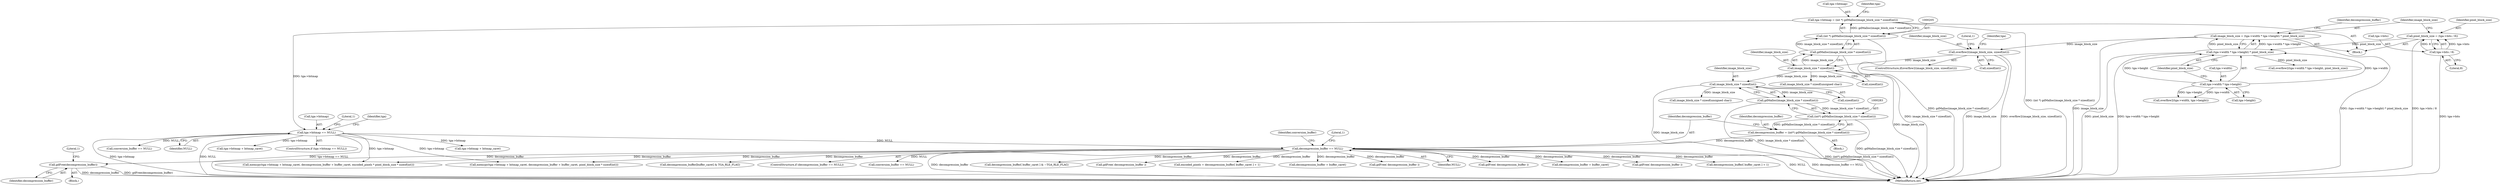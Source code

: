 digraph "0_libgd_fb0e0cce0b9f25389ab56604c3547351617e1415@pointer" {
"1000331" [label="(Call,gdFree(decompression_buffer))"];
"1000290" [label="(Call,decompression_buffer == NULL)"];
"1000280" [label="(Call,decompression_buffer = (int*) gdMalloc(image_block_size * sizeof(int)))"];
"1000282" [label="(Call,(int*) gdMalloc(image_block_size * sizeof(int)))"];
"1000284" [label="(Call,gdMalloc(image_block_size * sizeof(int)))"];
"1000285" [label="(Call,image_block_size * sizeof(int))"];
"1000207" [label="(Call,image_block_size * sizeof(int))"];
"1000177" [label="(Call,overflow2(image_block_size, sizeof(int)))"];
"1000117" [label="(Call,image_block_size = (tga->width * tga->height) * pixel_block_size)"];
"1000119" [label="(Call,(tga->width * tga->height) * pixel_block_size)"];
"1000120" [label="(Call,tga->width * tga->height)"];
"1000109" [label="(Call,pixel_block_size = (tga->bits / 8))"];
"1000111" [label="(Call,tga->bits / 8)"];
"1000212" [label="(Call,tga->bitmap == NULL)"];
"1000200" [label="(Call,tga->bitmap = (int *) gdMalloc(image_block_size * sizeof(int)))"];
"1000204" [label="(Call,(int *) gdMalloc(image_block_size * sizeof(int)))"];
"1000206" [label="(Call,gdMalloc(image_block_size * sizeof(int)))"];
"1000109" [label="(Call,pixel_block_size = (tga->bits / 8))"];
"1000151" [label="(Call,overflow2(tga->width, tga->height))"];
"1000296" [label="(Literal,1)"];
"1000410" [label="(Call,tga->bitmap + bitmap_caret)"];
"1000331" [label="(Call,gdFree(decompression_buffer))"];
"1000117" [label="(Call,image_block_size = (tga->width * tga->height) * pixel_block_size)"];
"1000236" [label="(Call,conversion_buffer == NULL)"];
"1000365" [label="(Call,decompression_buffer[buffer_caret] & TGA_RLE_FLAG)"];
"1000222" [label="(Identifier,tga)"];
"1000118" [label="(Identifier,image_block_size)"];
"1000208" [label="(Identifier,image_block_size)"];
"1000289" [label="(ControlStructure,if (decompression_buffer == NULL))"];
"1000307" [label="(Call,conversion_buffer == NULL)"];
"1000409" [label="(Call,memcpy(tga->bitmap + bitmap_caret, decompression_buffer + buffer_caret, pixel_block_size * sizeof(int)))"];
"1000184" [label="(Literal,1)"];
"1000176" [label="(ControlStructure,if(overflow2(image_block_size, sizeof(int))))"];
"1000298" [label="(Identifier,conversion_buffer)"];
"1000119" [label="(Call,(tga->width * tga->height) * pixel_block_size)"];
"1000206" [label="(Call,gdMalloc(image_block_size * sizeof(int)))"];
"1000375" [label="(Call,decompression_buffer[ buffer_caret ] & ~TGA_RLE_FLAG)"];
"1000231" [label="(Call,image_block_size * sizeof(unsigned char))"];
"1000216" [label="(Identifier,NULL)"];
"1000480" [label="(Call,gdFree( decompression_buffer ))"];
"1000177" [label="(Call,overflow2(image_block_size, sizeof(int)))"];
"1000121" [label="(Call,tga->width)"];
"1000110" [label="(Identifier,pixel_block_size)"];
"1000487" [label="(MethodReturn,int)"];
"1000282" [label="(Call,(int*) gdMalloc(image_block_size * sizeof(int)))"];
"1000430" [label="(Call,encoded_pixels = decompression_buffer[ buffer_caret ] + 1)"];
"1000285" [label="(Call,image_block_size * sizeof(int))"];
"1000120" [label="(Call,tga->width * tga->height)"];
"1000213" [label="(Call,tga->bitmap)"];
"1000130" [label="(Identifier,decompression_buffer)"];
"1000280" [label="(Call,decompression_buffer = (int*) gdMalloc(image_block_size * sizeof(int)))"];
"1000111" [label="(Call,tga->bits / 8)"];
"1000112" [label="(Call,tga->bits)"];
"1000461" [label="(Call,decompression_buffer + buffer_caret)"];
"1000281" [label="(Identifier,decompression_buffer)"];
"1000107" [label="(Block,)"];
"1000204" [label="(Call,(int *) gdMalloc(image_block_size * sizeof(int)))"];
"1000313" [label="(Call,gdFree( decompression_buffer ))"];
"1000292" [label="(Identifier,NULL)"];
"1000448" [label="(Call,gdFree( decompression_buffer ))"];
"1000415" [label="(Call,decompression_buffer + buffer_caret)"];
"1000284" [label="(Call,gdMalloc(image_block_size * sizeof(int)))"];
"1000212" [label="(Call,tga->bitmap == NULL)"];
"1000287" [label="(Call,sizeof(int))"];
"1000200" [label="(Call,tga->bitmap = (int *) gdMalloc(image_block_size * sizeof(int)))"];
"1000335" [label="(Literal,1)"];
"1000209" [label="(Call,sizeof(int))"];
"1000189" [label="(Identifier,tga)"];
"1000207" [label="(Call,image_block_size * sizeof(int))"];
"1000302" [label="(Call,image_block_size * sizeof(unsigned char))"];
"1000179" [label="(Call,sizeof(int))"];
"1000328" [label="(Block,)"];
"1000455" [label="(Call,memcpy(tga->bitmap + bitmap_caret, decompression_buffer + buffer_caret, encoded_pixels * pixel_block_size * sizeof(int)))"];
"1000332" [label="(Identifier,decompression_buffer)"];
"1000392" [label="(Call,gdFree( decompression_buffer ))"];
"1000432" [label="(Call,decompression_buffer[ buffer_caret ] + 1)"];
"1000178" [label="(Identifier,image_block_size)"];
"1000456" [label="(Call,tga->bitmap + bitmap_caret)"];
"1000291" [label="(Identifier,decompression_buffer)"];
"1000286" [label="(Identifier,image_block_size)"];
"1000124" [label="(Call,tga->height)"];
"1000115" [label="(Literal,8)"];
"1000127" [label="(Identifier,pixel_block_size)"];
"1000290" [label="(Call,decompression_buffer == NULL)"];
"1000224" [label="(Block,)"];
"1000219" [label="(Literal,1)"];
"1000201" [label="(Call,tga->bitmap)"];
"1000163" [label="(Call,overflow2(tga->width * tga->height, pixel_block_size))"];
"1000211" [label="(ControlStructure,if (tga->bitmap == NULL))"];
"1000214" [label="(Identifier,tga)"];
"1000331" -> "1000328"  [label="AST: "];
"1000331" -> "1000332"  [label="CFG: "];
"1000332" -> "1000331"  [label="AST: "];
"1000335" -> "1000331"  [label="CFG: "];
"1000331" -> "1000487"  [label="DDG: gdFree(decompression_buffer)"];
"1000331" -> "1000487"  [label="DDG: decompression_buffer"];
"1000290" -> "1000331"  [label="DDG: decompression_buffer"];
"1000290" -> "1000289"  [label="AST: "];
"1000290" -> "1000292"  [label="CFG: "];
"1000291" -> "1000290"  [label="AST: "];
"1000292" -> "1000290"  [label="AST: "];
"1000296" -> "1000290"  [label="CFG: "];
"1000298" -> "1000290"  [label="CFG: "];
"1000290" -> "1000487"  [label="DDG: decompression_buffer"];
"1000290" -> "1000487"  [label="DDG: NULL"];
"1000290" -> "1000487"  [label="DDG: decompression_buffer == NULL"];
"1000280" -> "1000290"  [label="DDG: decompression_buffer"];
"1000212" -> "1000290"  [label="DDG: NULL"];
"1000290" -> "1000307"  [label="DDG: NULL"];
"1000290" -> "1000313"  [label="DDG: decompression_buffer"];
"1000290" -> "1000365"  [label="DDG: decompression_buffer"];
"1000290" -> "1000375"  [label="DDG: decompression_buffer"];
"1000290" -> "1000392"  [label="DDG: decompression_buffer"];
"1000290" -> "1000409"  [label="DDG: decompression_buffer"];
"1000290" -> "1000415"  [label="DDG: decompression_buffer"];
"1000290" -> "1000430"  [label="DDG: decompression_buffer"];
"1000290" -> "1000432"  [label="DDG: decompression_buffer"];
"1000290" -> "1000448"  [label="DDG: decompression_buffer"];
"1000290" -> "1000455"  [label="DDG: decompression_buffer"];
"1000290" -> "1000461"  [label="DDG: decompression_buffer"];
"1000290" -> "1000480"  [label="DDG: decompression_buffer"];
"1000280" -> "1000224"  [label="AST: "];
"1000280" -> "1000282"  [label="CFG: "];
"1000281" -> "1000280"  [label="AST: "];
"1000282" -> "1000280"  [label="AST: "];
"1000291" -> "1000280"  [label="CFG: "];
"1000280" -> "1000487"  [label="DDG: (int*) gdMalloc(image_block_size * sizeof(int))"];
"1000282" -> "1000280"  [label="DDG: gdMalloc(image_block_size * sizeof(int))"];
"1000282" -> "1000284"  [label="CFG: "];
"1000283" -> "1000282"  [label="AST: "];
"1000284" -> "1000282"  [label="AST: "];
"1000282" -> "1000487"  [label="DDG: gdMalloc(image_block_size * sizeof(int))"];
"1000284" -> "1000282"  [label="DDG: image_block_size * sizeof(int)"];
"1000284" -> "1000285"  [label="CFG: "];
"1000285" -> "1000284"  [label="AST: "];
"1000284" -> "1000487"  [label="DDG: image_block_size * sizeof(int)"];
"1000285" -> "1000284"  [label="DDG: image_block_size"];
"1000285" -> "1000287"  [label="CFG: "];
"1000286" -> "1000285"  [label="AST: "];
"1000287" -> "1000285"  [label="AST: "];
"1000285" -> "1000487"  [label="DDG: image_block_size"];
"1000207" -> "1000285"  [label="DDG: image_block_size"];
"1000285" -> "1000302"  [label="DDG: image_block_size"];
"1000207" -> "1000206"  [label="AST: "];
"1000207" -> "1000209"  [label="CFG: "];
"1000208" -> "1000207"  [label="AST: "];
"1000209" -> "1000207"  [label="AST: "];
"1000206" -> "1000207"  [label="CFG: "];
"1000207" -> "1000487"  [label="DDG: image_block_size"];
"1000207" -> "1000206"  [label="DDG: image_block_size"];
"1000177" -> "1000207"  [label="DDG: image_block_size"];
"1000207" -> "1000231"  [label="DDG: image_block_size"];
"1000177" -> "1000176"  [label="AST: "];
"1000177" -> "1000179"  [label="CFG: "];
"1000178" -> "1000177"  [label="AST: "];
"1000179" -> "1000177"  [label="AST: "];
"1000184" -> "1000177"  [label="CFG: "];
"1000189" -> "1000177"  [label="CFG: "];
"1000177" -> "1000487"  [label="DDG: image_block_size"];
"1000177" -> "1000487"  [label="DDG: overflow2(image_block_size, sizeof(int))"];
"1000117" -> "1000177"  [label="DDG: image_block_size"];
"1000117" -> "1000107"  [label="AST: "];
"1000117" -> "1000119"  [label="CFG: "];
"1000118" -> "1000117"  [label="AST: "];
"1000119" -> "1000117"  [label="AST: "];
"1000130" -> "1000117"  [label="CFG: "];
"1000117" -> "1000487"  [label="DDG: image_block_size"];
"1000117" -> "1000487"  [label="DDG: (tga->width * tga->height) * pixel_block_size"];
"1000119" -> "1000117"  [label="DDG: tga->width * tga->height"];
"1000119" -> "1000117"  [label="DDG: pixel_block_size"];
"1000119" -> "1000127"  [label="CFG: "];
"1000120" -> "1000119"  [label="AST: "];
"1000127" -> "1000119"  [label="AST: "];
"1000119" -> "1000487"  [label="DDG: pixel_block_size"];
"1000119" -> "1000487"  [label="DDG: tga->width * tga->height"];
"1000120" -> "1000119"  [label="DDG: tga->width"];
"1000120" -> "1000119"  [label="DDG: tga->height"];
"1000109" -> "1000119"  [label="DDG: pixel_block_size"];
"1000119" -> "1000163"  [label="DDG: pixel_block_size"];
"1000120" -> "1000124"  [label="CFG: "];
"1000121" -> "1000120"  [label="AST: "];
"1000124" -> "1000120"  [label="AST: "];
"1000127" -> "1000120"  [label="CFG: "];
"1000120" -> "1000151"  [label="DDG: tga->width"];
"1000120" -> "1000151"  [label="DDG: tga->height"];
"1000109" -> "1000107"  [label="AST: "];
"1000109" -> "1000111"  [label="CFG: "];
"1000110" -> "1000109"  [label="AST: "];
"1000111" -> "1000109"  [label="AST: "];
"1000118" -> "1000109"  [label="CFG: "];
"1000109" -> "1000487"  [label="DDG: tga->bits / 8"];
"1000111" -> "1000109"  [label="DDG: tga->bits"];
"1000111" -> "1000109"  [label="DDG: 8"];
"1000111" -> "1000115"  [label="CFG: "];
"1000112" -> "1000111"  [label="AST: "];
"1000115" -> "1000111"  [label="AST: "];
"1000111" -> "1000487"  [label="DDG: tga->bits"];
"1000212" -> "1000211"  [label="AST: "];
"1000212" -> "1000216"  [label="CFG: "];
"1000213" -> "1000212"  [label="AST: "];
"1000216" -> "1000212"  [label="AST: "];
"1000219" -> "1000212"  [label="CFG: "];
"1000222" -> "1000212"  [label="CFG: "];
"1000212" -> "1000487"  [label="DDG: NULL"];
"1000212" -> "1000487"  [label="DDG: tga->bitmap == NULL"];
"1000212" -> "1000487"  [label="DDG: tga->bitmap"];
"1000200" -> "1000212"  [label="DDG: tga->bitmap"];
"1000212" -> "1000236"  [label="DDG: NULL"];
"1000212" -> "1000409"  [label="DDG: tga->bitmap"];
"1000212" -> "1000410"  [label="DDG: tga->bitmap"];
"1000212" -> "1000455"  [label="DDG: tga->bitmap"];
"1000212" -> "1000456"  [label="DDG: tga->bitmap"];
"1000200" -> "1000107"  [label="AST: "];
"1000200" -> "1000204"  [label="CFG: "];
"1000201" -> "1000200"  [label="AST: "];
"1000204" -> "1000200"  [label="AST: "];
"1000214" -> "1000200"  [label="CFG: "];
"1000200" -> "1000487"  [label="DDG: (int *) gdMalloc(image_block_size * sizeof(int))"];
"1000204" -> "1000200"  [label="DDG: gdMalloc(image_block_size * sizeof(int))"];
"1000204" -> "1000206"  [label="CFG: "];
"1000205" -> "1000204"  [label="AST: "];
"1000206" -> "1000204"  [label="AST: "];
"1000204" -> "1000487"  [label="DDG: gdMalloc(image_block_size * sizeof(int))"];
"1000206" -> "1000204"  [label="DDG: image_block_size * sizeof(int)"];
"1000206" -> "1000487"  [label="DDG: image_block_size * sizeof(int)"];
}

